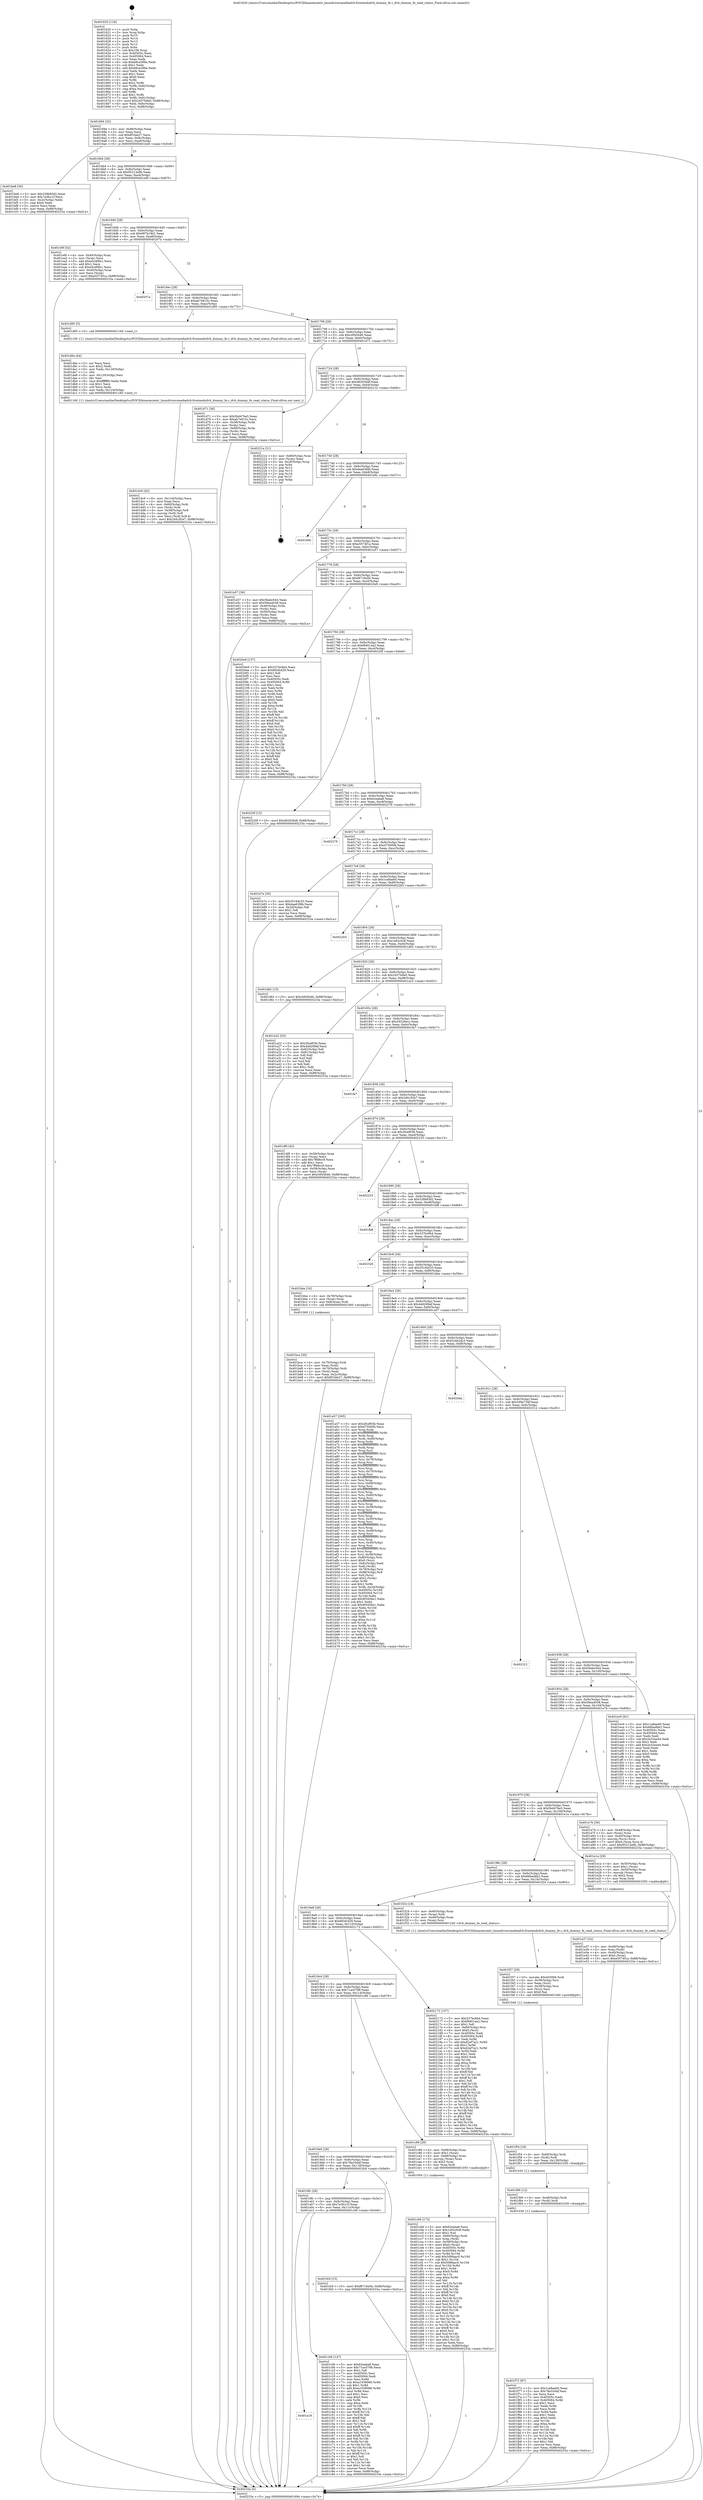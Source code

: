 digraph "0x401620" {
  label = "0x401620 (/mnt/c/Users/mathe/Desktop/tcc/POCII/binaries/extr_linuxdriversmediadvb-frontendsdvb_dummy_fe.c_dvb_dummy_fe_read_status_Final-ollvm.out::main(0))"
  labelloc = "t"
  node[shape=record]

  Entry [label="",width=0.3,height=0.3,shape=circle,fillcolor=black,style=filled]
  "0x401694" [label="{
     0x401694 [32]\l
     | [instrs]\l
     &nbsp;&nbsp;0x401694 \<+6\>: mov -0x88(%rbp),%eax\l
     &nbsp;&nbsp;0x40169a \<+2\>: mov %eax,%ecx\l
     &nbsp;&nbsp;0x40169c \<+6\>: sub $0x8f1fab27,%ecx\l
     &nbsp;&nbsp;0x4016a2 \<+6\>: mov %eax,-0x9c(%rbp)\l
     &nbsp;&nbsp;0x4016a8 \<+6\>: mov %ecx,-0xa0(%rbp)\l
     &nbsp;&nbsp;0x4016ae \<+6\>: je 0000000000401be8 \<main+0x5c8\>\l
  }"]
  "0x401be8" [label="{
     0x401be8 [30]\l
     | [instrs]\l
     &nbsp;&nbsp;0x401be8 \<+5\>: mov $0x328b83d2,%eax\l
     &nbsp;&nbsp;0x401bed \<+5\>: mov $0x7a3fcc1f,%ecx\l
     &nbsp;&nbsp;0x401bf2 \<+3\>: mov -0x2c(%rbp),%edx\l
     &nbsp;&nbsp;0x401bf5 \<+3\>: cmp $0x0,%edx\l
     &nbsp;&nbsp;0x401bf8 \<+3\>: cmove %ecx,%eax\l
     &nbsp;&nbsp;0x401bfb \<+6\>: mov %eax,-0x88(%rbp)\l
     &nbsp;&nbsp;0x401c01 \<+5\>: jmp 000000000040233a \<main+0xd1a\>\l
  }"]
  "0x4016b4" [label="{
     0x4016b4 [28]\l
     | [instrs]\l
     &nbsp;&nbsp;0x4016b4 \<+5\>: jmp 00000000004016b9 \<main+0x99\>\l
     &nbsp;&nbsp;0x4016b9 \<+6\>: mov -0x9c(%rbp),%eax\l
     &nbsp;&nbsp;0x4016bf \<+5\>: sub $0x95213a9b,%eax\l
     &nbsp;&nbsp;0x4016c4 \<+6\>: mov %eax,-0xa4(%rbp)\l
     &nbsp;&nbsp;0x4016ca \<+6\>: je 0000000000401e9f \<main+0x87f\>\l
  }"]
  Exit [label="",width=0.3,height=0.3,shape=circle,fillcolor=black,style=filled,peripheries=2]
  "0x401e9f" [label="{
     0x401e9f [42]\l
     | [instrs]\l
     &nbsp;&nbsp;0x401e9f \<+4\>: mov -0x40(%rbp),%rax\l
     &nbsp;&nbsp;0x401ea3 \<+2\>: mov (%rax),%ecx\l
     &nbsp;&nbsp;0x401ea5 \<+6\>: add $0xe5cdf4b1,%ecx\l
     &nbsp;&nbsp;0x401eab \<+3\>: add $0x1,%ecx\l
     &nbsp;&nbsp;0x401eae \<+6\>: sub $0xe5cdf4b1,%ecx\l
     &nbsp;&nbsp;0x401eb4 \<+4\>: mov -0x40(%rbp),%rax\l
     &nbsp;&nbsp;0x401eb8 \<+2\>: mov %ecx,(%rax)\l
     &nbsp;&nbsp;0x401eba \<+10\>: movl $0xe5574f1a,-0x88(%rbp)\l
     &nbsp;&nbsp;0x401ec4 \<+5\>: jmp 000000000040233a \<main+0xd1a\>\l
  }"]
  "0x4016d0" [label="{
     0x4016d0 [28]\l
     | [instrs]\l
     &nbsp;&nbsp;0x4016d0 \<+5\>: jmp 00000000004016d5 \<main+0xb5\>\l
     &nbsp;&nbsp;0x4016d5 \<+6\>: mov -0x9c(%rbp),%eax\l
     &nbsp;&nbsp;0x4016db \<+5\>: sub $0x987b19d1,%eax\l
     &nbsp;&nbsp;0x4016e0 \<+6\>: mov %eax,-0xa8(%rbp)\l
     &nbsp;&nbsp;0x4016e6 \<+6\>: je 000000000040207a \<main+0xa5a\>\l
  }"]
  "0x401f72" [label="{
     0x401f72 [87]\l
     | [instrs]\l
     &nbsp;&nbsp;0x401f72 \<+5\>: mov $0x1ca8aeb0,%eax\l
     &nbsp;&nbsp;0x401f77 \<+5\>: mov $0x78a33d4f,%esi\l
     &nbsp;&nbsp;0x401f7c \<+2\>: xor %ecx,%ecx\l
     &nbsp;&nbsp;0x401f7e \<+7\>: mov 0x40505c,%edx\l
     &nbsp;&nbsp;0x401f85 \<+8\>: mov 0x405064,%r8d\l
     &nbsp;&nbsp;0x401f8d \<+3\>: sub $0x1,%ecx\l
     &nbsp;&nbsp;0x401f90 \<+3\>: mov %edx,%r9d\l
     &nbsp;&nbsp;0x401f93 \<+3\>: add %ecx,%r9d\l
     &nbsp;&nbsp;0x401f96 \<+4\>: imul %r9d,%edx\l
     &nbsp;&nbsp;0x401f9a \<+3\>: and $0x1,%edx\l
     &nbsp;&nbsp;0x401f9d \<+3\>: cmp $0x0,%edx\l
     &nbsp;&nbsp;0x401fa0 \<+4\>: sete %r10b\l
     &nbsp;&nbsp;0x401fa4 \<+4\>: cmp $0xa,%r8d\l
     &nbsp;&nbsp;0x401fa8 \<+4\>: setl %r11b\l
     &nbsp;&nbsp;0x401fac \<+3\>: mov %r10b,%bl\l
     &nbsp;&nbsp;0x401faf \<+3\>: and %r11b,%bl\l
     &nbsp;&nbsp;0x401fb2 \<+3\>: xor %r11b,%r10b\l
     &nbsp;&nbsp;0x401fb5 \<+3\>: or %r10b,%bl\l
     &nbsp;&nbsp;0x401fb8 \<+3\>: test $0x1,%bl\l
     &nbsp;&nbsp;0x401fbb \<+3\>: cmovne %esi,%eax\l
     &nbsp;&nbsp;0x401fbe \<+6\>: mov %eax,-0x88(%rbp)\l
     &nbsp;&nbsp;0x401fc4 \<+5\>: jmp 000000000040233a \<main+0xd1a\>\l
  }"]
  "0x40207a" [label="{
     0x40207a\l
  }", style=dashed]
  "0x4016ec" [label="{
     0x4016ec [28]\l
     | [instrs]\l
     &nbsp;&nbsp;0x4016ec \<+5\>: jmp 00000000004016f1 \<main+0xd1\>\l
     &nbsp;&nbsp;0x4016f1 \<+6\>: mov -0x9c(%rbp),%eax\l
     &nbsp;&nbsp;0x4016f7 \<+5\>: sub $0xab7e815c,%eax\l
     &nbsp;&nbsp;0x4016fc \<+6\>: mov %eax,-0xac(%rbp)\l
     &nbsp;&nbsp;0x401702 \<+6\>: je 0000000000401d95 \<main+0x775\>\l
  }"]
  "0x401f66" [label="{
     0x401f66 [12]\l
     | [instrs]\l
     &nbsp;&nbsp;0x401f66 \<+4\>: mov -0x48(%rbp),%rdi\l
     &nbsp;&nbsp;0x401f6a \<+3\>: mov (%rdi),%rdi\l
     &nbsp;&nbsp;0x401f6d \<+5\>: call 0000000000401030 \<free@plt\>\l
     | [calls]\l
     &nbsp;&nbsp;0x401030 \{1\} (unknown)\l
  }"]
  "0x401d95" [label="{
     0x401d95 [5]\l
     | [instrs]\l
     &nbsp;&nbsp;0x401d95 \<+5\>: call 0000000000401160 \<next_i\>\l
     | [calls]\l
     &nbsp;&nbsp;0x401160 \{1\} (/mnt/c/Users/mathe/Desktop/tcc/POCII/binaries/extr_linuxdriversmediadvb-frontendsdvb_dummy_fe.c_dvb_dummy_fe_read_status_Final-ollvm.out::next_i)\l
  }"]
  "0x401708" [label="{
     0x401708 [28]\l
     | [instrs]\l
     &nbsp;&nbsp;0x401708 \<+5\>: jmp 000000000040170d \<main+0xed\>\l
     &nbsp;&nbsp;0x40170d \<+6\>: mov -0x9c(%rbp),%eax\l
     &nbsp;&nbsp;0x401713 \<+5\>: sub $0xc0f45b46,%eax\l
     &nbsp;&nbsp;0x401718 \<+6\>: mov %eax,-0xb0(%rbp)\l
     &nbsp;&nbsp;0x40171e \<+6\>: je 0000000000401d71 \<main+0x751\>\l
  }"]
  "0x401f54" [label="{
     0x401f54 [18]\l
     | [instrs]\l
     &nbsp;&nbsp;0x401f54 \<+4\>: mov -0x60(%rbp),%rdi\l
     &nbsp;&nbsp;0x401f58 \<+3\>: mov (%rdi),%rdi\l
     &nbsp;&nbsp;0x401f5b \<+6\>: mov %eax,-0x128(%rbp)\l
     &nbsp;&nbsp;0x401f61 \<+5\>: call 0000000000401030 \<free@plt\>\l
     | [calls]\l
     &nbsp;&nbsp;0x401030 \{1\} (unknown)\l
  }"]
  "0x401d71" [label="{
     0x401d71 [36]\l
     | [instrs]\l
     &nbsp;&nbsp;0x401d71 \<+5\>: mov $0x5bd47be5,%eax\l
     &nbsp;&nbsp;0x401d76 \<+5\>: mov $0xab7e815c,%ecx\l
     &nbsp;&nbsp;0x401d7b \<+4\>: mov -0x58(%rbp),%rdx\l
     &nbsp;&nbsp;0x401d7f \<+2\>: mov (%rdx),%esi\l
     &nbsp;&nbsp;0x401d81 \<+4\>: mov -0x68(%rbp),%rdx\l
     &nbsp;&nbsp;0x401d85 \<+2\>: cmp (%rdx),%esi\l
     &nbsp;&nbsp;0x401d87 \<+3\>: cmovl %ecx,%eax\l
     &nbsp;&nbsp;0x401d8a \<+6\>: mov %eax,-0x88(%rbp)\l
     &nbsp;&nbsp;0x401d90 \<+5\>: jmp 000000000040233a \<main+0xd1a\>\l
  }"]
  "0x401724" [label="{
     0x401724 [28]\l
     | [instrs]\l
     &nbsp;&nbsp;0x401724 \<+5\>: jmp 0000000000401729 \<main+0x109\>\l
     &nbsp;&nbsp;0x401729 \<+6\>: mov -0x9c(%rbp),%eax\l
     &nbsp;&nbsp;0x40172f \<+5\>: sub $0xd6263bdf,%eax\l
     &nbsp;&nbsp;0x401734 \<+6\>: mov %eax,-0xb4(%rbp)\l
     &nbsp;&nbsp;0x40173a \<+6\>: je 000000000040221e \<main+0xbfe\>\l
  }"]
  "0x401f37" [label="{
     0x401f37 [29]\l
     | [instrs]\l
     &nbsp;&nbsp;0x401f37 \<+10\>: movabs $0x4030b6,%rdi\l
     &nbsp;&nbsp;0x401f41 \<+4\>: mov -0x38(%rbp),%rsi\l
     &nbsp;&nbsp;0x401f45 \<+2\>: mov %eax,(%rsi)\l
     &nbsp;&nbsp;0x401f47 \<+4\>: mov -0x38(%rbp),%rsi\l
     &nbsp;&nbsp;0x401f4b \<+2\>: mov (%rsi),%esi\l
     &nbsp;&nbsp;0x401f4d \<+2\>: mov $0x0,%al\l
     &nbsp;&nbsp;0x401f4f \<+5\>: call 0000000000401040 \<printf@plt\>\l
     | [calls]\l
     &nbsp;&nbsp;0x401040 \{1\} (unknown)\l
  }"]
  "0x40221e" [label="{
     0x40221e [21]\l
     | [instrs]\l
     &nbsp;&nbsp;0x40221e \<+4\>: mov -0x80(%rbp),%rax\l
     &nbsp;&nbsp;0x402222 \<+2\>: mov (%rax),%eax\l
     &nbsp;&nbsp;0x402224 \<+4\>: lea -0x28(%rbp),%rsp\l
     &nbsp;&nbsp;0x402228 \<+1\>: pop %rbx\l
     &nbsp;&nbsp;0x402229 \<+2\>: pop %r12\l
     &nbsp;&nbsp;0x40222b \<+2\>: pop %r13\l
     &nbsp;&nbsp;0x40222d \<+2\>: pop %r14\l
     &nbsp;&nbsp;0x40222f \<+2\>: pop %r15\l
     &nbsp;&nbsp;0x402231 \<+1\>: pop %rbp\l
     &nbsp;&nbsp;0x402232 \<+1\>: ret\l
  }"]
  "0x401740" [label="{
     0x401740 [28]\l
     | [instrs]\l
     &nbsp;&nbsp;0x401740 \<+5\>: jmp 0000000000401745 \<main+0x125\>\l
     &nbsp;&nbsp;0x401745 \<+6\>: mov -0x9c(%rbp),%eax\l
     &nbsp;&nbsp;0x40174b \<+5\>: sub $0xdaa63fdb,%eax\l
     &nbsp;&nbsp;0x401750 \<+6\>: mov %eax,-0xb8(%rbp)\l
     &nbsp;&nbsp;0x401756 \<+6\>: je 0000000000401b9c \<main+0x57c\>\l
  }"]
  "0x401e37" [label="{
     0x401e37 [32]\l
     | [instrs]\l
     &nbsp;&nbsp;0x401e37 \<+4\>: mov -0x48(%rbp),%rdi\l
     &nbsp;&nbsp;0x401e3b \<+3\>: mov %rax,(%rdi)\l
     &nbsp;&nbsp;0x401e3e \<+4\>: mov -0x40(%rbp),%rax\l
     &nbsp;&nbsp;0x401e42 \<+6\>: movl $0x0,(%rax)\l
     &nbsp;&nbsp;0x401e48 \<+10\>: movl $0xe5574f1a,-0x88(%rbp)\l
     &nbsp;&nbsp;0x401e52 \<+5\>: jmp 000000000040233a \<main+0xd1a\>\l
  }"]
  "0x401b9c" [label="{
     0x401b9c\l
  }", style=dashed]
  "0x40175c" [label="{
     0x40175c [28]\l
     | [instrs]\l
     &nbsp;&nbsp;0x40175c \<+5\>: jmp 0000000000401761 \<main+0x141\>\l
     &nbsp;&nbsp;0x401761 \<+6\>: mov -0x9c(%rbp),%eax\l
     &nbsp;&nbsp;0x401767 \<+5\>: sub $0xe5574f1a,%eax\l
     &nbsp;&nbsp;0x40176c \<+6\>: mov %eax,-0xbc(%rbp)\l
     &nbsp;&nbsp;0x401772 \<+6\>: je 0000000000401e57 \<main+0x837\>\l
  }"]
  "0x401dc6" [label="{
     0x401dc6 [42]\l
     | [instrs]\l
     &nbsp;&nbsp;0x401dc6 \<+6\>: mov -0x124(%rbp),%ecx\l
     &nbsp;&nbsp;0x401dcc \<+3\>: imul %eax,%ecx\l
     &nbsp;&nbsp;0x401dcf \<+4\>: mov -0x60(%rbp),%rdi\l
     &nbsp;&nbsp;0x401dd3 \<+3\>: mov (%rdi),%rdi\l
     &nbsp;&nbsp;0x401dd6 \<+4\>: mov -0x58(%rbp),%r8\l
     &nbsp;&nbsp;0x401dda \<+3\>: movslq (%r8),%r8\l
     &nbsp;&nbsp;0x401ddd \<+4\>: mov %ecx,(%rdi,%r8,4)\l
     &nbsp;&nbsp;0x401de1 \<+10\>: movl $0x2d4182e7,-0x88(%rbp)\l
     &nbsp;&nbsp;0x401deb \<+5\>: jmp 000000000040233a \<main+0xd1a\>\l
  }"]
  "0x401e57" [label="{
     0x401e57 [36]\l
     | [instrs]\l
     &nbsp;&nbsp;0x401e57 \<+5\>: mov $0x56abc044,%eax\l
     &nbsp;&nbsp;0x401e5c \<+5\>: mov $0x59ea4038,%ecx\l
     &nbsp;&nbsp;0x401e61 \<+4\>: mov -0x40(%rbp),%rdx\l
     &nbsp;&nbsp;0x401e65 \<+2\>: mov (%rdx),%esi\l
     &nbsp;&nbsp;0x401e67 \<+4\>: mov -0x50(%rbp),%rdx\l
     &nbsp;&nbsp;0x401e6b \<+2\>: cmp (%rdx),%esi\l
     &nbsp;&nbsp;0x401e6d \<+3\>: cmovl %ecx,%eax\l
     &nbsp;&nbsp;0x401e70 \<+6\>: mov %eax,-0x88(%rbp)\l
     &nbsp;&nbsp;0x401e76 \<+5\>: jmp 000000000040233a \<main+0xd1a\>\l
  }"]
  "0x401778" [label="{
     0x401778 [28]\l
     | [instrs]\l
     &nbsp;&nbsp;0x401778 \<+5\>: jmp 000000000040177d \<main+0x15d\>\l
     &nbsp;&nbsp;0x40177d \<+6\>: mov -0x9c(%rbp),%eax\l
     &nbsp;&nbsp;0x401783 \<+5\>: sub $0xf8716e5b,%eax\l
     &nbsp;&nbsp;0x401788 \<+6\>: mov %eax,-0xc0(%rbp)\l
     &nbsp;&nbsp;0x40178e \<+6\>: je 00000000004020e9 \<main+0xac9\>\l
  }"]
  "0x401d9a" [label="{
     0x401d9a [44]\l
     | [instrs]\l
     &nbsp;&nbsp;0x401d9a \<+2\>: xor %ecx,%ecx\l
     &nbsp;&nbsp;0x401d9c \<+5\>: mov $0x2,%edx\l
     &nbsp;&nbsp;0x401da1 \<+6\>: mov %edx,-0x120(%rbp)\l
     &nbsp;&nbsp;0x401da7 \<+1\>: cltd\l
     &nbsp;&nbsp;0x401da8 \<+6\>: mov -0x120(%rbp),%esi\l
     &nbsp;&nbsp;0x401dae \<+2\>: idiv %esi\l
     &nbsp;&nbsp;0x401db0 \<+6\>: imul $0xfffffffe,%edx,%edx\l
     &nbsp;&nbsp;0x401db6 \<+3\>: sub $0x1,%ecx\l
     &nbsp;&nbsp;0x401db9 \<+2\>: sub %ecx,%edx\l
     &nbsp;&nbsp;0x401dbb \<+6\>: mov %edx,-0x124(%rbp)\l
     &nbsp;&nbsp;0x401dc1 \<+5\>: call 0000000000401160 \<next_i\>\l
     | [calls]\l
     &nbsp;&nbsp;0x401160 \{1\} (/mnt/c/Users/mathe/Desktop/tcc/POCII/binaries/extr_linuxdriversmediadvb-frontendsdvb_dummy_fe.c_dvb_dummy_fe_read_status_Final-ollvm.out::next_i)\l
  }"]
  "0x4020e9" [label="{
     0x4020e9 [137]\l
     | [instrs]\l
     &nbsp;&nbsp;0x4020e9 \<+5\>: mov $0x337bc6b4,%eax\l
     &nbsp;&nbsp;0x4020ee \<+5\>: mov $0x692fcd29,%ecx\l
     &nbsp;&nbsp;0x4020f3 \<+2\>: mov $0x1,%dl\l
     &nbsp;&nbsp;0x4020f5 \<+2\>: xor %esi,%esi\l
     &nbsp;&nbsp;0x4020f7 \<+7\>: mov 0x40505c,%edi\l
     &nbsp;&nbsp;0x4020fe \<+8\>: mov 0x405064,%r8d\l
     &nbsp;&nbsp;0x402106 \<+3\>: sub $0x1,%esi\l
     &nbsp;&nbsp;0x402109 \<+3\>: mov %edi,%r9d\l
     &nbsp;&nbsp;0x40210c \<+3\>: add %esi,%r9d\l
     &nbsp;&nbsp;0x40210f \<+4\>: imul %r9d,%edi\l
     &nbsp;&nbsp;0x402113 \<+3\>: and $0x1,%edi\l
     &nbsp;&nbsp;0x402116 \<+3\>: cmp $0x0,%edi\l
     &nbsp;&nbsp;0x402119 \<+4\>: sete %r10b\l
     &nbsp;&nbsp;0x40211d \<+4\>: cmp $0xa,%r8d\l
     &nbsp;&nbsp;0x402121 \<+4\>: setl %r11b\l
     &nbsp;&nbsp;0x402125 \<+3\>: mov %r10b,%bl\l
     &nbsp;&nbsp;0x402128 \<+3\>: xor $0xff,%bl\l
     &nbsp;&nbsp;0x40212b \<+3\>: mov %r11b,%r14b\l
     &nbsp;&nbsp;0x40212e \<+4\>: xor $0xff,%r14b\l
     &nbsp;&nbsp;0x402132 \<+3\>: xor $0x0,%dl\l
     &nbsp;&nbsp;0x402135 \<+3\>: mov %bl,%r15b\l
     &nbsp;&nbsp;0x402138 \<+4\>: and $0x0,%r15b\l
     &nbsp;&nbsp;0x40213c \<+3\>: and %dl,%r10b\l
     &nbsp;&nbsp;0x40213f \<+3\>: mov %r14b,%r12b\l
     &nbsp;&nbsp;0x402142 \<+4\>: and $0x0,%r12b\l
     &nbsp;&nbsp;0x402146 \<+3\>: and %dl,%r11b\l
     &nbsp;&nbsp;0x402149 \<+3\>: or %r10b,%r15b\l
     &nbsp;&nbsp;0x40214c \<+3\>: or %r11b,%r12b\l
     &nbsp;&nbsp;0x40214f \<+3\>: xor %r12b,%r15b\l
     &nbsp;&nbsp;0x402152 \<+3\>: or %r14b,%bl\l
     &nbsp;&nbsp;0x402155 \<+3\>: xor $0xff,%bl\l
     &nbsp;&nbsp;0x402158 \<+3\>: or $0x0,%dl\l
     &nbsp;&nbsp;0x40215b \<+2\>: and %dl,%bl\l
     &nbsp;&nbsp;0x40215d \<+3\>: or %bl,%r15b\l
     &nbsp;&nbsp;0x402160 \<+4\>: test $0x1,%r15b\l
     &nbsp;&nbsp;0x402164 \<+3\>: cmovne %ecx,%eax\l
     &nbsp;&nbsp;0x402167 \<+6\>: mov %eax,-0x88(%rbp)\l
     &nbsp;&nbsp;0x40216d \<+5\>: jmp 000000000040233a \<main+0xd1a\>\l
  }"]
  "0x401794" [label="{
     0x401794 [28]\l
     | [instrs]\l
     &nbsp;&nbsp;0x401794 \<+5\>: jmp 0000000000401799 \<main+0x179\>\l
     &nbsp;&nbsp;0x401799 \<+6\>: mov -0x9c(%rbp),%eax\l
     &nbsp;&nbsp;0x40179f \<+5\>: sub $0xf94014a2,%eax\l
     &nbsp;&nbsp;0x4017a4 \<+6\>: mov %eax,-0xc4(%rbp)\l
     &nbsp;&nbsp;0x4017aa \<+6\>: je 000000000040220f \<main+0xbef\>\l
  }"]
  "0x401cb6" [label="{
     0x401cb6 [172]\l
     | [instrs]\l
     &nbsp;&nbsp;0x401cb6 \<+5\>: mov $0x62eaba8,%ecx\l
     &nbsp;&nbsp;0x401cbb \<+5\>: mov $0x1e92c0c8,%edx\l
     &nbsp;&nbsp;0x401cc0 \<+3\>: mov $0x1,%sil\l
     &nbsp;&nbsp;0x401cc3 \<+4\>: mov -0x60(%rbp),%rdi\l
     &nbsp;&nbsp;0x401cc7 \<+3\>: mov %rax,(%rdi)\l
     &nbsp;&nbsp;0x401cca \<+4\>: mov -0x58(%rbp),%rax\l
     &nbsp;&nbsp;0x401cce \<+6\>: movl $0x0,(%rax)\l
     &nbsp;&nbsp;0x401cd4 \<+8\>: mov 0x40505c,%r8d\l
     &nbsp;&nbsp;0x401cdc \<+8\>: mov 0x405064,%r9d\l
     &nbsp;&nbsp;0x401ce4 \<+3\>: mov %r8d,%r10d\l
     &nbsp;&nbsp;0x401ce7 \<+7\>: add $0x508faac0,%r10d\l
     &nbsp;&nbsp;0x401cee \<+4\>: sub $0x1,%r10d\l
     &nbsp;&nbsp;0x401cf2 \<+7\>: sub $0x508faac0,%r10d\l
     &nbsp;&nbsp;0x401cf9 \<+4\>: imul %r10d,%r8d\l
     &nbsp;&nbsp;0x401cfd \<+4\>: and $0x1,%r8d\l
     &nbsp;&nbsp;0x401d01 \<+4\>: cmp $0x0,%r8d\l
     &nbsp;&nbsp;0x401d05 \<+4\>: sete %r11b\l
     &nbsp;&nbsp;0x401d09 \<+4\>: cmp $0xa,%r9d\l
     &nbsp;&nbsp;0x401d0d \<+3\>: setl %bl\l
     &nbsp;&nbsp;0x401d10 \<+3\>: mov %r11b,%r14b\l
     &nbsp;&nbsp;0x401d13 \<+4\>: xor $0xff,%r14b\l
     &nbsp;&nbsp;0x401d17 \<+3\>: mov %bl,%r15b\l
     &nbsp;&nbsp;0x401d1a \<+4\>: xor $0xff,%r15b\l
     &nbsp;&nbsp;0x401d1e \<+4\>: xor $0x0,%sil\l
     &nbsp;&nbsp;0x401d22 \<+3\>: mov %r14b,%r12b\l
     &nbsp;&nbsp;0x401d25 \<+4\>: and $0x0,%r12b\l
     &nbsp;&nbsp;0x401d29 \<+3\>: and %sil,%r11b\l
     &nbsp;&nbsp;0x401d2c \<+3\>: mov %r15b,%r13b\l
     &nbsp;&nbsp;0x401d2f \<+4\>: and $0x0,%r13b\l
     &nbsp;&nbsp;0x401d33 \<+3\>: and %sil,%bl\l
     &nbsp;&nbsp;0x401d36 \<+3\>: or %r11b,%r12b\l
     &nbsp;&nbsp;0x401d39 \<+3\>: or %bl,%r13b\l
     &nbsp;&nbsp;0x401d3c \<+3\>: xor %r13b,%r12b\l
     &nbsp;&nbsp;0x401d3f \<+3\>: or %r15b,%r14b\l
     &nbsp;&nbsp;0x401d42 \<+4\>: xor $0xff,%r14b\l
     &nbsp;&nbsp;0x401d46 \<+4\>: or $0x0,%sil\l
     &nbsp;&nbsp;0x401d4a \<+3\>: and %sil,%r14b\l
     &nbsp;&nbsp;0x401d4d \<+3\>: or %r14b,%r12b\l
     &nbsp;&nbsp;0x401d50 \<+4\>: test $0x1,%r12b\l
     &nbsp;&nbsp;0x401d54 \<+3\>: cmovne %edx,%ecx\l
     &nbsp;&nbsp;0x401d57 \<+6\>: mov %ecx,-0x88(%rbp)\l
     &nbsp;&nbsp;0x401d5d \<+5\>: jmp 000000000040233a \<main+0xd1a\>\l
  }"]
  "0x40220f" [label="{
     0x40220f [15]\l
     | [instrs]\l
     &nbsp;&nbsp;0x40220f \<+10\>: movl $0xd6263bdf,-0x88(%rbp)\l
     &nbsp;&nbsp;0x402219 \<+5\>: jmp 000000000040233a \<main+0xd1a\>\l
  }"]
  "0x4017b0" [label="{
     0x4017b0 [28]\l
     | [instrs]\l
     &nbsp;&nbsp;0x4017b0 \<+5\>: jmp 00000000004017b5 \<main+0x195\>\l
     &nbsp;&nbsp;0x4017b5 \<+6\>: mov -0x9c(%rbp),%eax\l
     &nbsp;&nbsp;0x4017bb \<+5\>: sub $0x62eaba8,%eax\l
     &nbsp;&nbsp;0x4017c0 \<+6\>: mov %eax,-0xc8(%rbp)\l
     &nbsp;&nbsp;0x4017c6 \<+6\>: je 0000000000402278 \<main+0xc58\>\l
  }"]
  "0x401a18" [label="{
     0x401a18\l
  }", style=dashed]
  "0x402278" [label="{
     0x402278\l
  }", style=dashed]
  "0x4017cc" [label="{
     0x4017cc [28]\l
     | [instrs]\l
     &nbsp;&nbsp;0x4017cc \<+5\>: jmp 00000000004017d1 \<main+0x1b1\>\l
     &nbsp;&nbsp;0x4017d1 \<+6\>: mov -0x9c(%rbp),%eax\l
     &nbsp;&nbsp;0x4017d7 \<+5\>: sub $0xd75000b,%eax\l
     &nbsp;&nbsp;0x4017dc \<+6\>: mov %eax,-0xcc(%rbp)\l
     &nbsp;&nbsp;0x4017e2 \<+6\>: je 0000000000401b7e \<main+0x55e\>\l
  }"]
  "0x401c06" [label="{
     0x401c06 [147]\l
     | [instrs]\l
     &nbsp;&nbsp;0x401c06 \<+5\>: mov $0x62eaba8,%eax\l
     &nbsp;&nbsp;0x401c0b \<+5\>: mov $0x71ac0798,%ecx\l
     &nbsp;&nbsp;0x401c10 \<+2\>: mov $0x1,%dl\l
     &nbsp;&nbsp;0x401c12 \<+7\>: mov 0x40505c,%esi\l
     &nbsp;&nbsp;0x401c19 \<+7\>: mov 0x405064,%edi\l
     &nbsp;&nbsp;0x401c20 \<+3\>: mov %esi,%r8d\l
     &nbsp;&nbsp;0x401c23 \<+7\>: sub $0xa1038066,%r8d\l
     &nbsp;&nbsp;0x401c2a \<+4\>: sub $0x1,%r8d\l
     &nbsp;&nbsp;0x401c2e \<+7\>: add $0xa1038066,%r8d\l
     &nbsp;&nbsp;0x401c35 \<+4\>: imul %r8d,%esi\l
     &nbsp;&nbsp;0x401c39 \<+3\>: and $0x1,%esi\l
     &nbsp;&nbsp;0x401c3c \<+3\>: cmp $0x0,%esi\l
     &nbsp;&nbsp;0x401c3f \<+4\>: sete %r9b\l
     &nbsp;&nbsp;0x401c43 \<+3\>: cmp $0xa,%edi\l
     &nbsp;&nbsp;0x401c46 \<+4\>: setl %r10b\l
     &nbsp;&nbsp;0x401c4a \<+3\>: mov %r9b,%r11b\l
     &nbsp;&nbsp;0x401c4d \<+4\>: xor $0xff,%r11b\l
     &nbsp;&nbsp;0x401c51 \<+3\>: mov %r10b,%bl\l
     &nbsp;&nbsp;0x401c54 \<+3\>: xor $0xff,%bl\l
     &nbsp;&nbsp;0x401c57 \<+3\>: xor $0x1,%dl\l
     &nbsp;&nbsp;0x401c5a \<+3\>: mov %r11b,%r14b\l
     &nbsp;&nbsp;0x401c5d \<+4\>: and $0xff,%r14b\l
     &nbsp;&nbsp;0x401c61 \<+3\>: and %dl,%r9b\l
     &nbsp;&nbsp;0x401c64 \<+3\>: mov %bl,%r15b\l
     &nbsp;&nbsp;0x401c67 \<+4\>: and $0xff,%r15b\l
     &nbsp;&nbsp;0x401c6b \<+3\>: and %dl,%r10b\l
     &nbsp;&nbsp;0x401c6e \<+3\>: or %r9b,%r14b\l
     &nbsp;&nbsp;0x401c71 \<+3\>: or %r10b,%r15b\l
     &nbsp;&nbsp;0x401c74 \<+3\>: xor %r15b,%r14b\l
     &nbsp;&nbsp;0x401c77 \<+3\>: or %bl,%r11b\l
     &nbsp;&nbsp;0x401c7a \<+4\>: xor $0xff,%r11b\l
     &nbsp;&nbsp;0x401c7e \<+3\>: or $0x1,%dl\l
     &nbsp;&nbsp;0x401c81 \<+3\>: and %dl,%r11b\l
     &nbsp;&nbsp;0x401c84 \<+3\>: or %r11b,%r14b\l
     &nbsp;&nbsp;0x401c87 \<+4\>: test $0x1,%r14b\l
     &nbsp;&nbsp;0x401c8b \<+3\>: cmovne %ecx,%eax\l
     &nbsp;&nbsp;0x401c8e \<+6\>: mov %eax,-0x88(%rbp)\l
     &nbsp;&nbsp;0x401c94 \<+5\>: jmp 000000000040233a \<main+0xd1a\>\l
  }"]
  "0x401b7e" [label="{
     0x401b7e [30]\l
     | [instrs]\l
     &nbsp;&nbsp;0x401b7e \<+5\>: mov $0x3516dc53,%eax\l
     &nbsp;&nbsp;0x401b83 \<+5\>: mov $0xdaa63fdb,%ecx\l
     &nbsp;&nbsp;0x401b88 \<+3\>: mov -0x2d(%rbp),%dl\l
     &nbsp;&nbsp;0x401b8b \<+3\>: test $0x1,%dl\l
     &nbsp;&nbsp;0x401b8e \<+3\>: cmovne %ecx,%eax\l
     &nbsp;&nbsp;0x401b91 \<+6\>: mov %eax,-0x88(%rbp)\l
     &nbsp;&nbsp;0x401b97 \<+5\>: jmp 000000000040233a \<main+0xd1a\>\l
  }"]
  "0x4017e8" [label="{
     0x4017e8 [28]\l
     | [instrs]\l
     &nbsp;&nbsp;0x4017e8 \<+5\>: jmp 00000000004017ed \<main+0x1cd\>\l
     &nbsp;&nbsp;0x4017ed \<+6\>: mov -0x9c(%rbp),%eax\l
     &nbsp;&nbsp;0x4017f3 \<+5\>: sub $0x1ca8aeb0,%eax\l
     &nbsp;&nbsp;0x4017f8 \<+6\>: mov %eax,-0xd0(%rbp)\l
     &nbsp;&nbsp;0x4017fe \<+6\>: je 00000000004022b5 \<main+0xc95\>\l
  }"]
  "0x4019fc" [label="{
     0x4019fc [28]\l
     | [instrs]\l
     &nbsp;&nbsp;0x4019fc \<+5\>: jmp 0000000000401a01 \<main+0x3e1\>\l
     &nbsp;&nbsp;0x401a01 \<+6\>: mov -0x9c(%rbp),%eax\l
     &nbsp;&nbsp;0x401a07 \<+5\>: sub $0x7a3fcc1f,%eax\l
     &nbsp;&nbsp;0x401a0c \<+6\>: mov %eax,-0x11c(%rbp)\l
     &nbsp;&nbsp;0x401a12 \<+6\>: je 0000000000401c06 \<main+0x5e6\>\l
  }"]
  "0x4022b5" [label="{
     0x4022b5\l
  }", style=dashed]
  "0x401804" [label="{
     0x401804 [28]\l
     | [instrs]\l
     &nbsp;&nbsp;0x401804 \<+5\>: jmp 0000000000401809 \<main+0x1e9\>\l
     &nbsp;&nbsp;0x401809 \<+6\>: mov -0x9c(%rbp),%eax\l
     &nbsp;&nbsp;0x40180f \<+5\>: sub $0x1e92c0c8,%eax\l
     &nbsp;&nbsp;0x401814 \<+6\>: mov %eax,-0xd4(%rbp)\l
     &nbsp;&nbsp;0x40181a \<+6\>: je 0000000000401d62 \<main+0x742\>\l
  }"]
  "0x401fc9" [label="{
     0x401fc9 [15]\l
     | [instrs]\l
     &nbsp;&nbsp;0x401fc9 \<+10\>: movl $0xf8716e5b,-0x88(%rbp)\l
     &nbsp;&nbsp;0x401fd3 \<+5\>: jmp 000000000040233a \<main+0xd1a\>\l
  }"]
  "0x401d62" [label="{
     0x401d62 [15]\l
     | [instrs]\l
     &nbsp;&nbsp;0x401d62 \<+10\>: movl $0xc0f45b46,-0x88(%rbp)\l
     &nbsp;&nbsp;0x401d6c \<+5\>: jmp 000000000040233a \<main+0xd1a\>\l
  }"]
  "0x401820" [label="{
     0x401820 [28]\l
     | [instrs]\l
     &nbsp;&nbsp;0x401820 \<+5\>: jmp 0000000000401825 \<main+0x205\>\l
     &nbsp;&nbsp;0x401825 \<+6\>: mov -0x9c(%rbp),%eax\l
     &nbsp;&nbsp;0x40182b \<+5\>: sub $0x2437b9e0,%eax\l
     &nbsp;&nbsp;0x401830 \<+6\>: mov %eax,-0xd8(%rbp)\l
     &nbsp;&nbsp;0x401836 \<+6\>: je 0000000000401a22 \<main+0x402\>\l
  }"]
  "0x4019e0" [label="{
     0x4019e0 [28]\l
     | [instrs]\l
     &nbsp;&nbsp;0x4019e0 \<+5\>: jmp 00000000004019e5 \<main+0x3c5\>\l
     &nbsp;&nbsp;0x4019e5 \<+6\>: mov -0x9c(%rbp),%eax\l
     &nbsp;&nbsp;0x4019eb \<+5\>: sub $0x78a33d4f,%eax\l
     &nbsp;&nbsp;0x4019f0 \<+6\>: mov %eax,-0x118(%rbp)\l
     &nbsp;&nbsp;0x4019f6 \<+6\>: je 0000000000401fc9 \<main+0x9a9\>\l
  }"]
  "0x401a22" [label="{
     0x401a22 [53]\l
     | [instrs]\l
     &nbsp;&nbsp;0x401a22 \<+5\>: mov $0x2fcef03b,%eax\l
     &nbsp;&nbsp;0x401a27 \<+5\>: mov $0x4dd299af,%ecx\l
     &nbsp;&nbsp;0x401a2c \<+6\>: mov -0x82(%rbp),%dl\l
     &nbsp;&nbsp;0x401a32 \<+7\>: mov -0x81(%rbp),%sil\l
     &nbsp;&nbsp;0x401a39 \<+3\>: mov %dl,%dil\l
     &nbsp;&nbsp;0x401a3c \<+3\>: and %sil,%dil\l
     &nbsp;&nbsp;0x401a3f \<+3\>: xor %sil,%dl\l
     &nbsp;&nbsp;0x401a42 \<+3\>: or %dl,%dil\l
     &nbsp;&nbsp;0x401a45 \<+4\>: test $0x1,%dil\l
     &nbsp;&nbsp;0x401a49 \<+3\>: cmovne %ecx,%eax\l
     &nbsp;&nbsp;0x401a4c \<+6\>: mov %eax,-0x88(%rbp)\l
     &nbsp;&nbsp;0x401a52 \<+5\>: jmp 000000000040233a \<main+0xd1a\>\l
  }"]
  "0x40183c" [label="{
     0x40183c [28]\l
     | [instrs]\l
     &nbsp;&nbsp;0x40183c \<+5\>: jmp 0000000000401841 \<main+0x221\>\l
     &nbsp;&nbsp;0x401841 \<+6\>: mov -0x9c(%rbp),%eax\l
     &nbsp;&nbsp;0x401847 \<+5\>: sub $0x29328ecc,%eax\l
     &nbsp;&nbsp;0x40184c \<+6\>: mov %eax,-0xdc(%rbp)\l
     &nbsp;&nbsp;0x401852 \<+6\>: je 0000000000401fe7 \<main+0x9c7\>\l
  }"]
  "0x40233a" [label="{
     0x40233a [5]\l
     | [instrs]\l
     &nbsp;&nbsp;0x40233a \<+5\>: jmp 0000000000401694 \<main+0x74\>\l
  }"]
  "0x401620" [label="{
     0x401620 [116]\l
     | [instrs]\l
     &nbsp;&nbsp;0x401620 \<+1\>: push %rbp\l
     &nbsp;&nbsp;0x401621 \<+3\>: mov %rsp,%rbp\l
     &nbsp;&nbsp;0x401624 \<+2\>: push %r15\l
     &nbsp;&nbsp;0x401626 \<+2\>: push %r14\l
     &nbsp;&nbsp;0x401628 \<+2\>: push %r13\l
     &nbsp;&nbsp;0x40162a \<+2\>: push %r12\l
     &nbsp;&nbsp;0x40162c \<+1\>: push %rbx\l
     &nbsp;&nbsp;0x40162d \<+7\>: sub $0x108,%rsp\l
     &nbsp;&nbsp;0x401634 \<+7\>: mov 0x40505c,%eax\l
     &nbsp;&nbsp;0x40163b \<+7\>: mov 0x405064,%ecx\l
     &nbsp;&nbsp;0x401642 \<+2\>: mov %eax,%edx\l
     &nbsp;&nbsp;0x401644 \<+6\>: sub $0xb8ce289a,%edx\l
     &nbsp;&nbsp;0x40164a \<+3\>: sub $0x1,%edx\l
     &nbsp;&nbsp;0x40164d \<+6\>: add $0xb8ce289a,%edx\l
     &nbsp;&nbsp;0x401653 \<+3\>: imul %edx,%eax\l
     &nbsp;&nbsp;0x401656 \<+3\>: and $0x1,%eax\l
     &nbsp;&nbsp;0x401659 \<+3\>: cmp $0x0,%eax\l
     &nbsp;&nbsp;0x40165c \<+4\>: sete %r8b\l
     &nbsp;&nbsp;0x401660 \<+4\>: and $0x1,%r8b\l
     &nbsp;&nbsp;0x401664 \<+7\>: mov %r8b,-0x82(%rbp)\l
     &nbsp;&nbsp;0x40166b \<+3\>: cmp $0xa,%ecx\l
     &nbsp;&nbsp;0x40166e \<+4\>: setl %r8b\l
     &nbsp;&nbsp;0x401672 \<+4\>: and $0x1,%r8b\l
     &nbsp;&nbsp;0x401676 \<+7\>: mov %r8b,-0x81(%rbp)\l
     &nbsp;&nbsp;0x40167d \<+10\>: movl $0x2437b9e0,-0x88(%rbp)\l
     &nbsp;&nbsp;0x401687 \<+6\>: mov %edi,-0x8c(%rbp)\l
     &nbsp;&nbsp;0x40168d \<+7\>: mov %rsi,-0x98(%rbp)\l
  }"]
  "0x401c99" [label="{
     0x401c99 [29]\l
     | [instrs]\l
     &nbsp;&nbsp;0x401c99 \<+4\>: mov -0x68(%rbp),%rax\l
     &nbsp;&nbsp;0x401c9d \<+6\>: movl $0x1,(%rax)\l
     &nbsp;&nbsp;0x401ca3 \<+4\>: mov -0x68(%rbp),%rax\l
     &nbsp;&nbsp;0x401ca7 \<+3\>: movslq (%rax),%rax\l
     &nbsp;&nbsp;0x401caa \<+4\>: shl $0x2,%rax\l
     &nbsp;&nbsp;0x401cae \<+3\>: mov %rax,%rdi\l
     &nbsp;&nbsp;0x401cb1 \<+5\>: call 0000000000401050 \<malloc@plt\>\l
     | [calls]\l
     &nbsp;&nbsp;0x401050 \{1\} (unknown)\l
  }"]
  "0x401fe7" [label="{
     0x401fe7\l
  }", style=dashed]
  "0x401858" [label="{
     0x401858 [28]\l
     | [instrs]\l
     &nbsp;&nbsp;0x401858 \<+5\>: jmp 000000000040185d \<main+0x23d\>\l
     &nbsp;&nbsp;0x40185d \<+6\>: mov -0x9c(%rbp),%eax\l
     &nbsp;&nbsp;0x401863 \<+5\>: sub $0x2d4182e7,%eax\l
     &nbsp;&nbsp;0x401868 \<+6\>: mov %eax,-0xe0(%rbp)\l
     &nbsp;&nbsp;0x40186e \<+6\>: je 0000000000401df0 \<main+0x7d0\>\l
  }"]
  "0x4019c4" [label="{
     0x4019c4 [28]\l
     | [instrs]\l
     &nbsp;&nbsp;0x4019c4 \<+5\>: jmp 00000000004019c9 \<main+0x3a9\>\l
     &nbsp;&nbsp;0x4019c9 \<+6\>: mov -0x9c(%rbp),%eax\l
     &nbsp;&nbsp;0x4019cf \<+5\>: sub $0x71ac0798,%eax\l
     &nbsp;&nbsp;0x4019d4 \<+6\>: mov %eax,-0x114(%rbp)\l
     &nbsp;&nbsp;0x4019da \<+6\>: je 0000000000401c99 \<main+0x679\>\l
  }"]
  "0x401df0" [label="{
     0x401df0 [42]\l
     | [instrs]\l
     &nbsp;&nbsp;0x401df0 \<+4\>: mov -0x58(%rbp),%rax\l
     &nbsp;&nbsp;0x401df4 \<+2\>: mov (%rax),%ecx\l
     &nbsp;&nbsp;0x401df6 \<+6\>: add $0x7ff48cc9,%ecx\l
     &nbsp;&nbsp;0x401dfc \<+3\>: add $0x1,%ecx\l
     &nbsp;&nbsp;0x401dff \<+6\>: sub $0x7ff48cc9,%ecx\l
     &nbsp;&nbsp;0x401e05 \<+4\>: mov -0x58(%rbp),%rax\l
     &nbsp;&nbsp;0x401e09 \<+2\>: mov %ecx,(%rax)\l
     &nbsp;&nbsp;0x401e0b \<+10\>: movl $0xc0f45b46,-0x88(%rbp)\l
     &nbsp;&nbsp;0x401e15 \<+5\>: jmp 000000000040233a \<main+0xd1a\>\l
  }"]
  "0x401874" [label="{
     0x401874 [28]\l
     | [instrs]\l
     &nbsp;&nbsp;0x401874 \<+5\>: jmp 0000000000401879 \<main+0x259\>\l
     &nbsp;&nbsp;0x401879 \<+6\>: mov -0x9c(%rbp),%eax\l
     &nbsp;&nbsp;0x40187f \<+5\>: sub $0x2fcef03b,%eax\l
     &nbsp;&nbsp;0x401884 \<+6\>: mov %eax,-0xe4(%rbp)\l
     &nbsp;&nbsp;0x40188a \<+6\>: je 0000000000402233 \<main+0xc13\>\l
  }"]
  "0x402172" [label="{
     0x402172 [157]\l
     | [instrs]\l
     &nbsp;&nbsp;0x402172 \<+5\>: mov $0x337bc6b4,%eax\l
     &nbsp;&nbsp;0x402177 \<+5\>: mov $0xf94014a2,%ecx\l
     &nbsp;&nbsp;0x40217c \<+2\>: mov $0x1,%dl\l
     &nbsp;&nbsp;0x40217e \<+4\>: mov -0x80(%rbp),%rsi\l
     &nbsp;&nbsp;0x402182 \<+6\>: movl $0x0,(%rsi)\l
     &nbsp;&nbsp;0x402188 \<+7\>: mov 0x40505c,%edi\l
     &nbsp;&nbsp;0x40218f \<+8\>: mov 0x405064,%r8d\l
     &nbsp;&nbsp;0x402197 \<+3\>: mov %edi,%r9d\l
     &nbsp;&nbsp;0x40219a \<+7\>: add $0xd2af7a21,%r9d\l
     &nbsp;&nbsp;0x4021a1 \<+4\>: sub $0x1,%r9d\l
     &nbsp;&nbsp;0x4021a5 \<+7\>: sub $0xd2af7a21,%r9d\l
     &nbsp;&nbsp;0x4021ac \<+4\>: imul %r9d,%edi\l
     &nbsp;&nbsp;0x4021b0 \<+3\>: and $0x1,%edi\l
     &nbsp;&nbsp;0x4021b3 \<+3\>: cmp $0x0,%edi\l
     &nbsp;&nbsp;0x4021b6 \<+4\>: sete %r10b\l
     &nbsp;&nbsp;0x4021ba \<+4\>: cmp $0xa,%r8d\l
     &nbsp;&nbsp;0x4021be \<+4\>: setl %r11b\l
     &nbsp;&nbsp;0x4021c2 \<+3\>: mov %r10b,%bl\l
     &nbsp;&nbsp;0x4021c5 \<+3\>: xor $0xff,%bl\l
     &nbsp;&nbsp;0x4021c8 \<+3\>: mov %r11b,%r14b\l
     &nbsp;&nbsp;0x4021cb \<+4\>: xor $0xff,%r14b\l
     &nbsp;&nbsp;0x4021cf \<+3\>: xor $0x1,%dl\l
     &nbsp;&nbsp;0x4021d2 \<+3\>: mov %bl,%r15b\l
     &nbsp;&nbsp;0x4021d5 \<+4\>: and $0xff,%r15b\l
     &nbsp;&nbsp;0x4021d9 \<+3\>: and %dl,%r10b\l
     &nbsp;&nbsp;0x4021dc \<+3\>: mov %r14b,%r12b\l
     &nbsp;&nbsp;0x4021df \<+4\>: and $0xff,%r12b\l
     &nbsp;&nbsp;0x4021e3 \<+3\>: and %dl,%r11b\l
     &nbsp;&nbsp;0x4021e6 \<+3\>: or %r10b,%r15b\l
     &nbsp;&nbsp;0x4021e9 \<+3\>: or %r11b,%r12b\l
     &nbsp;&nbsp;0x4021ec \<+3\>: xor %r12b,%r15b\l
     &nbsp;&nbsp;0x4021ef \<+3\>: or %r14b,%bl\l
     &nbsp;&nbsp;0x4021f2 \<+3\>: xor $0xff,%bl\l
     &nbsp;&nbsp;0x4021f5 \<+3\>: or $0x1,%dl\l
     &nbsp;&nbsp;0x4021f8 \<+2\>: and %dl,%bl\l
     &nbsp;&nbsp;0x4021fa \<+3\>: or %bl,%r15b\l
     &nbsp;&nbsp;0x4021fd \<+4\>: test $0x1,%r15b\l
     &nbsp;&nbsp;0x402201 \<+3\>: cmovne %ecx,%eax\l
     &nbsp;&nbsp;0x402204 \<+6\>: mov %eax,-0x88(%rbp)\l
     &nbsp;&nbsp;0x40220a \<+5\>: jmp 000000000040233a \<main+0xd1a\>\l
  }"]
  "0x402233" [label="{
     0x402233\l
  }", style=dashed]
  "0x401890" [label="{
     0x401890 [28]\l
     | [instrs]\l
     &nbsp;&nbsp;0x401890 \<+5\>: jmp 0000000000401895 \<main+0x275\>\l
     &nbsp;&nbsp;0x401895 \<+6\>: mov -0x9c(%rbp),%eax\l
     &nbsp;&nbsp;0x40189b \<+5\>: sub $0x328b83d2,%eax\l
     &nbsp;&nbsp;0x4018a0 \<+6\>: mov %eax,-0xe8(%rbp)\l
     &nbsp;&nbsp;0x4018a6 \<+6\>: je 0000000000401fd8 \<main+0x9b8\>\l
  }"]
  "0x4019a8" [label="{
     0x4019a8 [28]\l
     | [instrs]\l
     &nbsp;&nbsp;0x4019a8 \<+5\>: jmp 00000000004019ad \<main+0x38d\>\l
     &nbsp;&nbsp;0x4019ad \<+6\>: mov -0x9c(%rbp),%eax\l
     &nbsp;&nbsp;0x4019b3 \<+5\>: sub $0x692fcd29,%eax\l
     &nbsp;&nbsp;0x4019b8 \<+6\>: mov %eax,-0x110(%rbp)\l
     &nbsp;&nbsp;0x4019be \<+6\>: je 0000000000402172 \<main+0xb52\>\l
  }"]
  "0x401fd8" [label="{
     0x401fd8\l
  }", style=dashed]
  "0x4018ac" [label="{
     0x4018ac [28]\l
     | [instrs]\l
     &nbsp;&nbsp;0x4018ac \<+5\>: jmp 00000000004018b1 \<main+0x291\>\l
     &nbsp;&nbsp;0x4018b1 \<+6\>: mov -0x9c(%rbp),%eax\l
     &nbsp;&nbsp;0x4018b7 \<+5\>: sub $0x337bc6b4,%eax\l
     &nbsp;&nbsp;0x4018bc \<+6\>: mov %eax,-0xec(%rbp)\l
     &nbsp;&nbsp;0x4018c2 \<+6\>: je 0000000000402326 \<main+0xd06\>\l
  }"]
  "0x401f24" [label="{
     0x401f24 [19]\l
     | [instrs]\l
     &nbsp;&nbsp;0x401f24 \<+4\>: mov -0x60(%rbp),%rax\l
     &nbsp;&nbsp;0x401f28 \<+3\>: mov (%rax),%rdi\l
     &nbsp;&nbsp;0x401f2b \<+4\>: mov -0x48(%rbp),%rax\l
     &nbsp;&nbsp;0x401f2f \<+3\>: mov (%rax),%rsi\l
     &nbsp;&nbsp;0x401f32 \<+5\>: call 0000000000401240 \<dvb_dummy_fe_read_status\>\l
     | [calls]\l
     &nbsp;&nbsp;0x401240 \{1\} (/mnt/c/Users/mathe/Desktop/tcc/POCII/binaries/extr_linuxdriversmediadvb-frontendsdvb_dummy_fe.c_dvb_dummy_fe_read_status_Final-ollvm.out::dvb_dummy_fe_read_status)\l
  }"]
  "0x402326" [label="{
     0x402326\l
  }", style=dashed]
  "0x4018c8" [label="{
     0x4018c8 [28]\l
     | [instrs]\l
     &nbsp;&nbsp;0x4018c8 \<+5\>: jmp 00000000004018cd \<main+0x2ad\>\l
     &nbsp;&nbsp;0x4018cd \<+6\>: mov -0x9c(%rbp),%eax\l
     &nbsp;&nbsp;0x4018d3 \<+5\>: sub $0x3516dc53,%eax\l
     &nbsp;&nbsp;0x4018d8 \<+6\>: mov %eax,-0xf0(%rbp)\l
     &nbsp;&nbsp;0x4018de \<+6\>: je 0000000000401bba \<main+0x59a\>\l
  }"]
  "0x40198c" [label="{
     0x40198c [28]\l
     | [instrs]\l
     &nbsp;&nbsp;0x40198c \<+5\>: jmp 0000000000401991 \<main+0x371\>\l
     &nbsp;&nbsp;0x401991 \<+6\>: mov -0x9c(%rbp),%eax\l
     &nbsp;&nbsp;0x401997 \<+5\>: sub $0x66bedbb2,%eax\l
     &nbsp;&nbsp;0x40199c \<+6\>: mov %eax,-0x10c(%rbp)\l
     &nbsp;&nbsp;0x4019a2 \<+6\>: je 0000000000401f24 \<main+0x904\>\l
  }"]
  "0x401bba" [label="{
     0x401bba [16]\l
     | [instrs]\l
     &nbsp;&nbsp;0x401bba \<+4\>: mov -0x78(%rbp),%rax\l
     &nbsp;&nbsp;0x401bbe \<+3\>: mov (%rax),%rax\l
     &nbsp;&nbsp;0x401bc1 \<+4\>: mov 0x8(%rax),%rdi\l
     &nbsp;&nbsp;0x401bc5 \<+5\>: call 0000000000401060 \<atoi@plt\>\l
     | [calls]\l
     &nbsp;&nbsp;0x401060 \{1\} (unknown)\l
  }"]
  "0x4018e4" [label="{
     0x4018e4 [28]\l
     | [instrs]\l
     &nbsp;&nbsp;0x4018e4 \<+5\>: jmp 00000000004018e9 \<main+0x2c9\>\l
     &nbsp;&nbsp;0x4018e9 \<+6\>: mov -0x9c(%rbp),%eax\l
     &nbsp;&nbsp;0x4018ef \<+5\>: sub $0x4dd299af,%eax\l
     &nbsp;&nbsp;0x4018f4 \<+6\>: mov %eax,-0xf4(%rbp)\l
     &nbsp;&nbsp;0x4018fa \<+6\>: je 0000000000401a57 \<main+0x437\>\l
  }"]
  "0x401e1a" [label="{
     0x401e1a [29]\l
     | [instrs]\l
     &nbsp;&nbsp;0x401e1a \<+4\>: mov -0x50(%rbp),%rax\l
     &nbsp;&nbsp;0x401e1e \<+6\>: movl $0x1,(%rax)\l
     &nbsp;&nbsp;0x401e24 \<+4\>: mov -0x50(%rbp),%rax\l
     &nbsp;&nbsp;0x401e28 \<+3\>: movslq (%rax),%rax\l
     &nbsp;&nbsp;0x401e2b \<+4\>: shl $0x2,%rax\l
     &nbsp;&nbsp;0x401e2f \<+3\>: mov %rax,%rdi\l
     &nbsp;&nbsp;0x401e32 \<+5\>: call 0000000000401050 \<malloc@plt\>\l
     | [calls]\l
     &nbsp;&nbsp;0x401050 \{1\} (unknown)\l
  }"]
  "0x401a57" [label="{
     0x401a57 [295]\l
     | [instrs]\l
     &nbsp;&nbsp;0x401a57 \<+5\>: mov $0x2fcef03b,%eax\l
     &nbsp;&nbsp;0x401a5c \<+5\>: mov $0xd75000b,%ecx\l
     &nbsp;&nbsp;0x401a61 \<+3\>: mov %rsp,%rdx\l
     &nbsp;&nbsp;0x401a64 \<+4\>: add $0xfffffffffffffff0,%rdx\l
     &nbsp;&nbsp;0x401a68 \<+3\>: mov %rdx,%rsp\l
     &nbsp;&nbsp;0x401a6b \<+4\>: mov %rdx,-0x80(%rbp)\l
     &nbsp;&nbsp;0x401a6f \<+3\>: mov %rsp,%rdx\l
     &nbsp;&nbsp;0x401a72 \<+4\>: add $0xfffffffffffffff0,%rdx\l
     &nbsp;&nbsp;0x401a76 \<+3\>: mov %rdx,%rsp\l
     &nbsp;&nbsp;0x401a79 \<+3\>: mov %rsp,%rsi\l
     &nbsp;&nbsp;0x401a7c \<+4\>: add $0xfffffffffffffff0,%rsi\l
     &nbsp;&nbsp;0x401a80 \<+3\>: mov %rsi,%rsp\l
     &nbsp;&nbsp;0x401a83 \<+4\>: mov %rsi,-0x78(%rbp)\l
     &nbsp;&nbsp;0x401a87 \<+3\>: mov %rsp,%rsi\l
     &nbsp;&nbsp;0x401a8a \<+4\>: add $0xfffffffffffffff0,%rsi\l
     &nbsp;&nbsp;0x401a8e \<+3\>: mov %rsi,%rsp\l
     &nbsp;&nbsp;0x401a91 \<+4\>: mov %rsi,-0x70(%rbp)\l
     &nbsp;&nbsp;0x401a95 \<+3\>: mov %rsp,%rsi\l
     &nbsp;&nbsp;0x401a98 \<+4\>: add $0xfffffffffffffff0,%rsi\l
     &nbsp;&nbsp;0x401a9c \<+3\>: mov %rsi,%rsp\l
     &nbsp;&nbsp;0x401a9f \<+4\>: mov %rsi,-0x68(%rbp)\l
     &nbsp;&nbsp;0x401aa3 \<+3\>: mov %rsp,%rsi\l
     &nbsp;&nbsp;0x401aa6 \<+4\>: add $0xfffffffffffffff0,%rsi\l
     &nbsp;&nbsp;0x401aaa \<+3\>: mov %rsi,%rsp\l
     &nbsp;&nbsp;0x401aad \<+4\>: mov %rsi,-0x60(%rbp)\l
     &nbsp;&nbsp;0x401ab1 \<+3\>: mov %rsp,%rsi\l
     &nbsp;&nbsp;0x401ab4 \<+4\>: add $0xfffffffffffffff0,%rsi\l
     &nbsp;&nbsp;0x401ab8 \<+3\>: mov %rsi,%rsp\l
     &nbsp;&nbsp;0x401abb \<+4\>: mov %rsi,-0x58(%rbp)\l
     &nbsp;&nbsp;0x401abf \<+3\>: mov %rsp,%rsi\l
     &nbsp;&nbsp;0x401ac2 \<+4\>: add $0xfffffffffffffff0,%rsi\l
     &nbsp;&nbsp;0x401ac6 \<+3\>: mov %rsi,%rsp\l
     &nbsp;&nbsp;0x401ac9 \<+4\>: mov %rsi,-0x50(%rbp)\l
     &nbsp;&nbsp;0x401acd \<+3\>: mov %rsp,%rsi\l
     &nbsp;&nbsp;0x401ad0 \<+4\>: add $0xfffffffffffffff0,%rsi\l
     &nbsp;&nbsp;0x401ad4 \<+3\>: mov %rsi,%rsp\l
     &nbsp;&nbsp;0x401ad7 \<+4\>: mov %rsi,-0x48(%rbp)\l
     &nbsp;&nbsp;0x401adb \<+3\>: mov %rsp,%rsi\l
     &nbsp;&nbsp;0x401ade \<+4\>: add $0xfffffffffffffff0,%rsi\l
     &nbsp;&nbsp;0x401ae2 \<+3\>: mov %rsi,%rsp\l
     &nbsp;&nbsp;0x401ae5 \<+4\>: mov %rsi,-0x40(%rbp)\l
     &nbsp;&nbsp;0x401ae9 \<+3\>: mov %rsp,%rsi\l
     &nbsp;&nbsp;0x401aec \<+4\>: add $0xfffffffffffffff0,%rsi\l
     &nbsp;&nbsp;0x401af0 \<+3\>: mov %rsi,%rsp\l
     &nbsp;&nbsp;0x401af3 \<+4\>: mov %rsi,-0x38(%rbp)\l
     &nbsp;&nbsp;0x401af7 \<+4\>: mov -0x80(%rbp),%rsi\l
     &nbsp;&nbsp;0x401afb \<+6\>: movl $0x0,(%rsi)\l
     &nbsp;&nbsp;0x401b01 \<+6\>: mov -0x8c(%rbp),%edi\l
     &nbsp;&nbsp;0x401b07 \<+2\>: mov %edi,(%rdx)\l
     &nbsp;&nbsp;0x401b09 \<+4\>: mov -0x78(%rbp),%rsi\l
     &nbsp;&nbsp;0x401b0d \<+7\>: mov -0x98(%rbp),%r8\l
     &nbsp;&nbsp;0x401b14 \<+3\>: mov %r8,(%rsi)\l
     &nbsp;&nbsp;0x401b17 \<+3\>: cmpl $0x2,(%rdx)\l
     &nbsp;&nbsp;0x401b1a \<+4\>: setne %r9b\l
     &nbsp;&nbsp;0x401b1e \<+4\>: and $0x1,%r9b\l
     &nbsp;&nbsp;0x401b22 \<+4\>: mov %r9b,-0x2d(%rbp)\l
     &nbsp;&nbsp;0x401b26 \<+8\>: mov 0x40505c,%r10d\l
     &nbsp;&nbsp;0x401b2e \<+8\>: mov 0x405064,%r11d\l
     &nbsp;&nbsp;0x401b36 \<+3\>: mov %r10d,%ebx\l
     &nbsp;&nbsp;0x401b39 \<+6\>: add $0x9f3456e1,%ebx\l
     &nbsp;&nbsp;0x401b3f \<+3\>: sub $0x1,%ebx\l
     &nbsp;&nbsp;0x401b42 \<+6\>: sub $0x9f3456e1,%ebx\l
     &nbsp;&nbsp;0x401b48 \<+4\>: imul %ebx,%r10d\l
     &nbsp;&nbsp;0x401b4c \<+4\>: and $0x1,%r10d\l
     &nbsp;&nbsp;0x401b50 \<+4\>: cmp $0x0,%r10d\l
     &nbsp;&nbsp;0x401b54 \<+4\>: sete %r9b\l
     &nbsp;&nbsp;0x401b58 \<+4\>: cmp $0xa,%r11d\l
     &nbsp;&nbsp;0x401b5c \<+4\>: setl %r14b\l
     &nbsp;&nbsp;0x401b60 \<+3\>: mov %r9b,%r15b\l
     &nbsp;&nbsp;0x401b63 \<+3\>: and %r14b,%r15b\l
     &nbsp;&nbsp;0x401b66 \<+3\>: xor %r14b,%r9b\l
     &nbsp;&nbsp;0x401b69 \<+3\>: or %r9b,%r15b\l
     &nbsp;&nbsp;0x401b6c \<+4\>: test $0x1,%r15b\l
     &nbsp;&nbsp;0x401b70 \<+3\>: cmovne %ecx,%eax\l
     &nbsp;&nbsp;0x401b73 \<+6\>: mov %eax,-0x88(%rbp)\l
     &nbsp;&nbsp;0x401b79 \<+5\>: jmp 000000000040233a \<main+0xd1a\>\l
  }"]
  "0x401900" [label="{
     0x401900 [28]\l
     | [instrs]\l
     &nbsp;&nbsp;0x401900 \<+5\>: jmp 0000000000401905 \<main+0x2e5\>\l
     &nbsp;&nbsp;0x401905 \<+6\>: mov -0x9c(%rbp),%eax\l
     &nbsp;&nbsp;0x40190b \<+5\>: sub $0x524b2dc3,%eax\l
     &nbsp;&nbsp;0x401910 \<+6\>: mov %eax,-0xf8(%rbp)\l
     &nbsp;&nbsp;0x401916 \<+6\>: je 00000000004020da \<main+0xaba\>\l
  }"]
  "0x401970" [label="{
     0x401970 [28]\l
     | [instrs]\l
     &nbsp;&nbsp;0x401970 \<+5\>: jmp 0000000000401975 \<main+0x355\>\l
     &nbsp;&nbsp;0x401975 \<+6\>: mov -0x9c(%rbp),%eax\l
     &nbsp;&nbsp;0x40197b \<+5\>: sub $0x5bd47be5,%eax\l
     &nbsp;&nbsp;0x401980 \<+6\>: mov %eax,-0x108(%rbp)\l
     &nbsp;&nbsp;0x401986 \<+6\>: je 0000000000401e1a \<main+0x7fa\>\l
  }"]
  "0x401bca" [label="{
     0x401bca [30]\l
     | [instrs]\l
     &nbsp;&nbsp;0x401bca \<+4\>: mov -0x70(%rbp),%rdi\l
     &nbsp;&nbsp;0x401bce \<+2\>: mov %eax,(%rdi)\l
     &nbsp;&nbsp;0x401bd0 \<+4\>: mov -0x70(%rbp),%rdi\l
     &nbsp;&nbsp;0x401bd4 \<+2\>: mov (%rdi),%eax\l
     &nbsp;&nbsp;0x401bd6 \<+3\>: mov %eax,-0x2c(%rbp)\l
     &nbsp;&nbsp;0x401bd9 \<+10\>: movl $0x8f1fab27,-0x88(%rbp)\l
     &nbsp;&nbsp;0x401be3 \<+5\>: jmp 000000000040233a \<main+0xd1a\>\l
  }"]
  "0x401e7b" [label="{
     0x401e7b [36]\l
     | [instrs]\l
     &nbsp;&nbsp;0x401e7b \<+4\>: mov -0x48(%rbp),%rax\l
     &nbsp;&nbsp;0x401e7f \<+3\>: mov (%rax),%rax\l
     &nbsp;&nbsp;0x401e82 \<+4\>: mov -0x40(%rbp),%rcx\l
     &nbsp;&nbsp;0x401e86 \<+3\>: movslq (%rcx),%rcx\l
     &nbsp;&nbsp;0x401e89 \<+7\>: movl $0x0,(%rax,%rcx,4)\l
     &nbsp;&nbsp;0x401e90 \<+10\>: movl $0x95213a9b,-0x88(%rbp)\l
     &nbsp;&nbsp;0x401e9a \<+5\>: jmp 000000000040233a \<main+0xd1a\>\l
  }"]
  "0x4020da" [label="{
     0x4020da\l
  }", style=dashed]
  "0x40191c" [label="{
     0x40191c [28]\l
     | [instrs]\l
     &nbsp;&nbsp;0x40191c \<+5\>: jmp 0000000000401921 \<main+0x301\>\l
     &nbsp;&nbsp;0x401921 \<+6\>: mov -0x9c(%rbp),%eax\l
     &nbsp;&nbsp;0x401927 \<+5\>: sub $0x549a734f,%eax\l
     &nbsp;&nbsp;0x40192c \<+6\>: mov %eax,-0xfc(%rbp)\l
     &nbsp;&nbsp;0x401932 \<+6\>: je 0000000000402312 \<main+0xcf2\>\l
  }"]
  "0x401954" [label="{
     0x401954 [28]\l
     | [instrs]\l
     &nbsp;&nbsp;0x401954 \<+5\>: jmp 0000000000401959 \<main+0x339\>\l
     &nbsp;&nbsp;0x401959 \<+6\>: mov -0x9c(%rbp),%eax\l
     &nbsp;&nbsp;0x40195f \<+5\>: sub $0x59ea4038,%eax\l
     &nbsp;&nbsp;0x401964 \<+6\>: mov %eax,-0x104(%rbp)\l
     &nbsp;&nbsp;0x40196a \<+6\>: je 0000000000401e7b \<main+0x85b\>\l
  }"]
  "0x402312" [label="{
     0x402312\l
  }", style=dashed]
  "0x401938" [label="{
     0x401938 [28]\l
     | [instrs]\l
     &nbsp;&nbsp;0x401938 \<+5\>: jmp 000000000040193d \<main+0x31d\>\l
     &nbsp;&nbsp;0x40193d \<+6\>: mov -0x9c(%rbp),%eax\l
     &nbsp;&nbsp;0x401943 \<+5\>: sub $0x56abc044,%eax\l
     &nbsp;&nbsp;0x401948 \<+6\>: mov %eax,-0x100(%rbp)\l
     &nbsp;&nbsp;0x40194e \<+6\>: je 0000000000401ec9 \<main+0x8a9\>\l
  }"]
  "0x401ec9" [label="{
     0x401ec9 [91]\l
     | [instrs]\l
     &nbsp;&nbsp;0x401ec9 \<+5\>: mov $0x1ca8aeb0,%eax\l
     &nbsp;&nbsp;0x401ece \<+5\>: mov $0x66bedbb2,%ecx\l
     &nbsp;&nbsp;0x401ed3 \<+7\>: mov 0x40505c,%edx\l
     &nbsp;&nbsp;0x401eda \<+7\>: mov 0x405064,%esi\l
     &nbsp;&nbsp;0x401ee1 \<+2\>: mov %edx,%edi\l
     &nbsp;&nbsp;0x401ee3 \<+6\>: sub $0x2e32ee44,%edi\l
     &nbsp;&nbsp;0x401ee9 \<+3\>: sub $0x1,%edi\l
     &nbsp;&nbsp;0x401eec \<+6\>: add $0x2e32ee44,%edi\l
     &nbsp;&nbsp;0x401ef2 \<+3\>: imul %edi,%edx\l
     &nbsp;&nbsp;0x401ef5 \<+3\>: and $0x1,%edx\l
     &nbsp;&nbsp;0x401ef8 \<+3\>: cmp $0x0,%edx\l
     &nbsp;&nbsp;0x401efb \<+4\>: sete %r8b\l
     &nbsp;&nbsp;0x401eff \<+3\>: cmp $0xa,%esi\l
     &nbsp;&nbsp;0x401f02 \<+4\>: setl %r9b\l
     &nbsp;&nbsp;0x401f06 \<+3\>: mov %r8b,%r10b\l
     &nbsp;&nbsp;0x401f09 \<+3\>: and %r9b,%r10b\l
     &nbsp;&nbsp;0x401f0c \<+3\>: xor %r9b,%r8b\l
     &nbsp;&nbsp;0x401f0f \<+3\>: or %r8b,%r10b\l
     &nbsp;&nbsp;0x401f12 \<+4\>: test $0x1,%r10b\l
     &nbsp;&nbsp;0x401f16 \<+3\>: cmovne %ecx,%eax\l
     &nbsp;&nbsp;0x401f19 \<+6\>: mov %eax,-0x88(%rbp)\l
     &nbsp;&nbsp;0x401f1f \<+5\>: jmp 000000000040233a \<main+0xd1a\>\l
  }"]
  Entry -> "0x401620" [label=" 1"]
  "0x401694" -> "0x401be8" [label=" 1"]
  "0x401694" -> "0x4016b4" [label=" 23"]
  "0x40221e" -> Exit [label=" 1"]
  "0x4016b4" -> "0x401e9f" [label=" 1"]
  "0x4016b4" -> "0x4016d0" [label=" 22"]
  "0x40220f" -> "0x40233a" [label=" 1"]
  "0x4016d0" -> "0x40207a" [label=" 0"]
  "0x4016d0" -> "0x4016ec" [label=" 22"]
  "0x402172" -> "0x40233a" [label=" 1"]
  "0x4016ec" -> "0x401d95" [label=" 1"]
  "0x4016ec" -> "0x401708" [label=" 21"]
  "0x4020e9" -> "0x40233a" [label=" 1"]
  "0x401708" -> "0x401d71" [label=" 2"]
  "0x401708" -> "0x401724" [label=" 19"]
  "0x401fc9" -> "0x40233a" [label=" 1"]
  "0x401724" -> "0x40221e" [label=" 1"]
  "0x401724" -> "0x401740" [label=" 18"]
  "0x401f72" -> "0x40233a" [label=" 1"]
  "0x401740" -> "0x401b9c" [label=" 0"]
  "0x401740" -> "0x40175c" [label=" 18"]
  "0x401f66" -> "0x401f72" [label=" 1"]
  "0x40175c" -> "0x401e57" [label=" 2"]
  "0x40175c" -> "0x401778" [label=" 16"]
  "0x401f54" -> "0x401f66" [label=" 1"]
  "0x401778" -> "0x4020e9" [label=" 1"]
  "0x401778" -> "0x401794" [label=" 15"]
  "0x401f37" -> "0x401f54" [label=" 1"]
  "0x401794" -> "0x40220f" [label=" 1"]
  "0x401794" -> "0x4017b0" [label=" 14"]
  "0x401f24" -> "0x401f37" [label=" 1"]
  "0x4017b0" -> "0x402278" [label=" 0"]
  "0x4017b0" -> "0x4017cc" [label=" 14"]
  "0x401ec9" -> "0x40233a" [label=" 1"]
  "0x4017cc" -> "0x401b7e" [label=" 1"]
  "0x4017cc" -> "0x4017e8" [label=" 13"]
  "0x401e9f" -> "0x40233a" [label=" 1"]
  "0x4017e8" -> "0x4022b5" [label=" 0"]
  "0x4017e8" -> "0x401804" [label=" 13"]
  "0x401e57" -> "0x40233a" [label=" 2"]
  "0x401804" -> "0x401d62" [label=" 1"]
  "0x401804" -> "0x401820" [label=" 12"]
  "0x401e37" -> "0x40233a" [label=" 1"]
  "0x401820" -> "0x401a22" [label=" 1"]
  "0x401820" -> "0x40183c" [label=" 11"]
  "0x401a22" -> "0x40233a" [label=" 1"]
  "0x401620" -> "0x401694" [label=" 1"]
  "0x40233a" -> "0x401694" [label=" 23"]
  "0x401df0" -> "0x40233a" [label=" 1"]
  "0x40183c" -> "0x401fe7" [label=" 0"]
  "0x40183c" -> "0x401858" [label=" 11"]
  "0x401dc6" -> "0x40233a" [label=" 1"]
  "0x401858" -> "0x401df0" [label=" 1"]
  "0x401858" -> "0x401874" [label=" 10"]
  "0x401d95" -> "0x401d9a" [label=" 1"]
  "0x401874" -> "0x402233" [label=" 0"]
  "0x401874" -> "0x401890" [label=" 10"]
  "0x401d71" -> "0x40233a" [label=" 2"]
  "0x401890" -> "0x401fd8" [label=" 0"]
  "0x401890" -> "0x4018ac" [label=" 10"]
  "0x401cb6" -> "0x40233a" [label=" 1"]
  "0x4018ac" -> "0x402326" [label=" 0"]
  "0x4018ac" -> "0x4018c8" [label=" 10"]
  "0x401c99" -> "0x401cb6" [label=" 1"]
  "0x4018c8" -> "0x401bba" [label=" 1"]
  "0x4018c8" -> "0x4018e4" [label=" 9"]
  "0x4019fc" -> "0x401a18" [label=" 0"]
  "0x4018e4" -> "0x401a57" [label=" 1"]
  "0x4018e4" -> "0x401900" [label=" 8"]
  "0x4019fc" -> "0x401c06" [label=" 1"]
  "0x401a57" -> "0x40233a" [label=" 1"]
  "0x401b7e" -> "0x40233a" [label=" 1"]
  "0x401bba" -> "0x401bca" [label=" 1"]
  "0x401bca" -> "0x40233a" [label=" 1"]
  "0x401be8" -> "0x40233a" [label=" 1"]
  "0x4019e0" -> "0x4019fc" [label=" 1"]
  "0x401900" -> "0x4020da" [label=" 0"]
  "0x401900" -> "0x40191c" [label=" 8"]
  "0x4019e0" -> "0x401fc9" [label=" 1"]
  "0x40191c" -> "0x402312" [label=" 0"]
  "0x40191c" -> "0x401938" [label=" 8"]
  "0x4019c4" -> "0x4019e0" [label=" 2"]
  "0x401938" -> "0x401ec9" [label=" 1"]
  "0x401938" -> "0x401954" [label=" 7"]
  "0x401e1a" -> "0x401e37" [label=" 1"]
  "0x401954" -> "0x401e7b" [label=" 1"]
  "0x401954" -> "0x401970" [label=" 6"]
  "0x401e7b" -> "0x40233a" [label=" 1"]
  "0x401970" -> "0x401e1a" [label=" 1"]
  "0x401970" -> "0x40198c" [label=" 5"]
  "0x401c06" -> "0x40233a" [label=" 1"]
  "0x40198c" -> "0x401f24" [label=" 1"]
  "0x40198c" -> "0x4019a8" [label=" 4"]
  "0x401d62" -> "0x40233a" [label=" 1"]
  "0x4019a8" -> "0x402172" [label=" 1"]
  "0x4019a8" -> "0x4019c4" [label=" 3"]
  "0x401d9a" -> "0x401dc6" [label=" 1"]
  "0x4019c4" -> "0x401c99" [label=" 1"]
}

